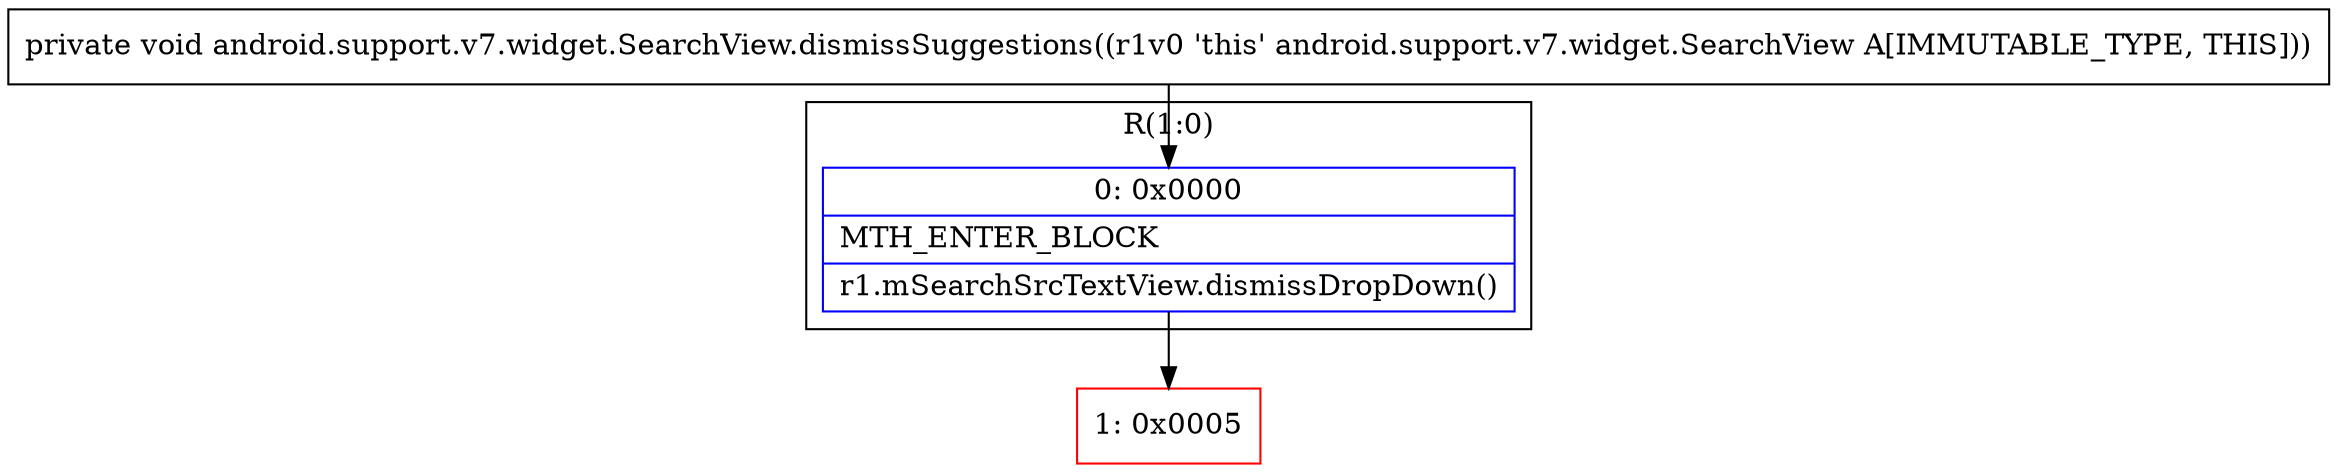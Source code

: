 digraph "CFG forandroid.support.v7.widget.SearchView.dismissSuggestions()V" {
subgraph cluster_Region_1909363527 {
label = "R(1:0)";
node [shape=record,color=blue];
Node_0 [shape=record,label="{0\:\ 0x0000|MTH_ENTER_BLOCK\l|r1.mSearchSrcTextView.dismissDropDown()\l}"];
}
Node_1 [shape=record,color=red,label="{1\:\ 0x0005}"];
MethodNode[shape=record,label="{private void android.support.v7.widget.SearchView.dismissSuggestions((r1v0 'this' android.support.v7.widget.SearchView A[IMMUTABLE_TYPE, THIS])) }"];
MethodNode -> Node_0;
Node_0 -> Node_1;
}

